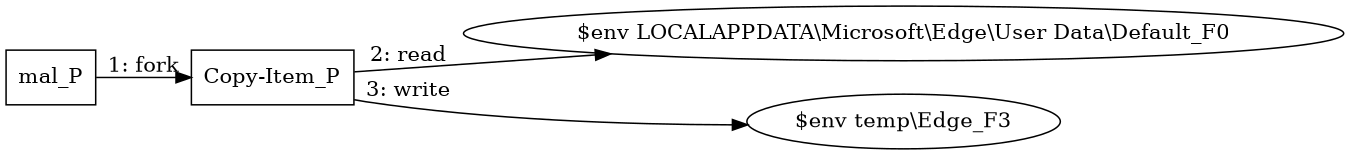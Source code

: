 digraph "T1555.003#7" {
rankdir="LR"
size="9"
fixedsize="false"
splines="true"
nodesep=0.3
ranksep=0
fontsize=10
overlap="scalexy"
engine= "neato"
	"mal_P" [node_type=Process shape=box]
	"Copy-Item_P" [node_type=Process shape=box]
	"$env LOCALAPPDATA\\Microsoft\\Edge\\User Data\\Default_F0" [node_type=File shape=ellipse]
	"$env temp\\Edge_F3" [node_type=File shape=ellipse]
	"mal_P" -> "Copy-Item_P" [label="1: fork"]
	"Copy-Item_P" -> "$env LOCALAPPDATA\\Microsoft\\Edge\\User Data\\Default_F0" [label="2: read"]
	"Copy-Item_P" -> "$env temp\\Edge_F3" [label="3: write"]
}
